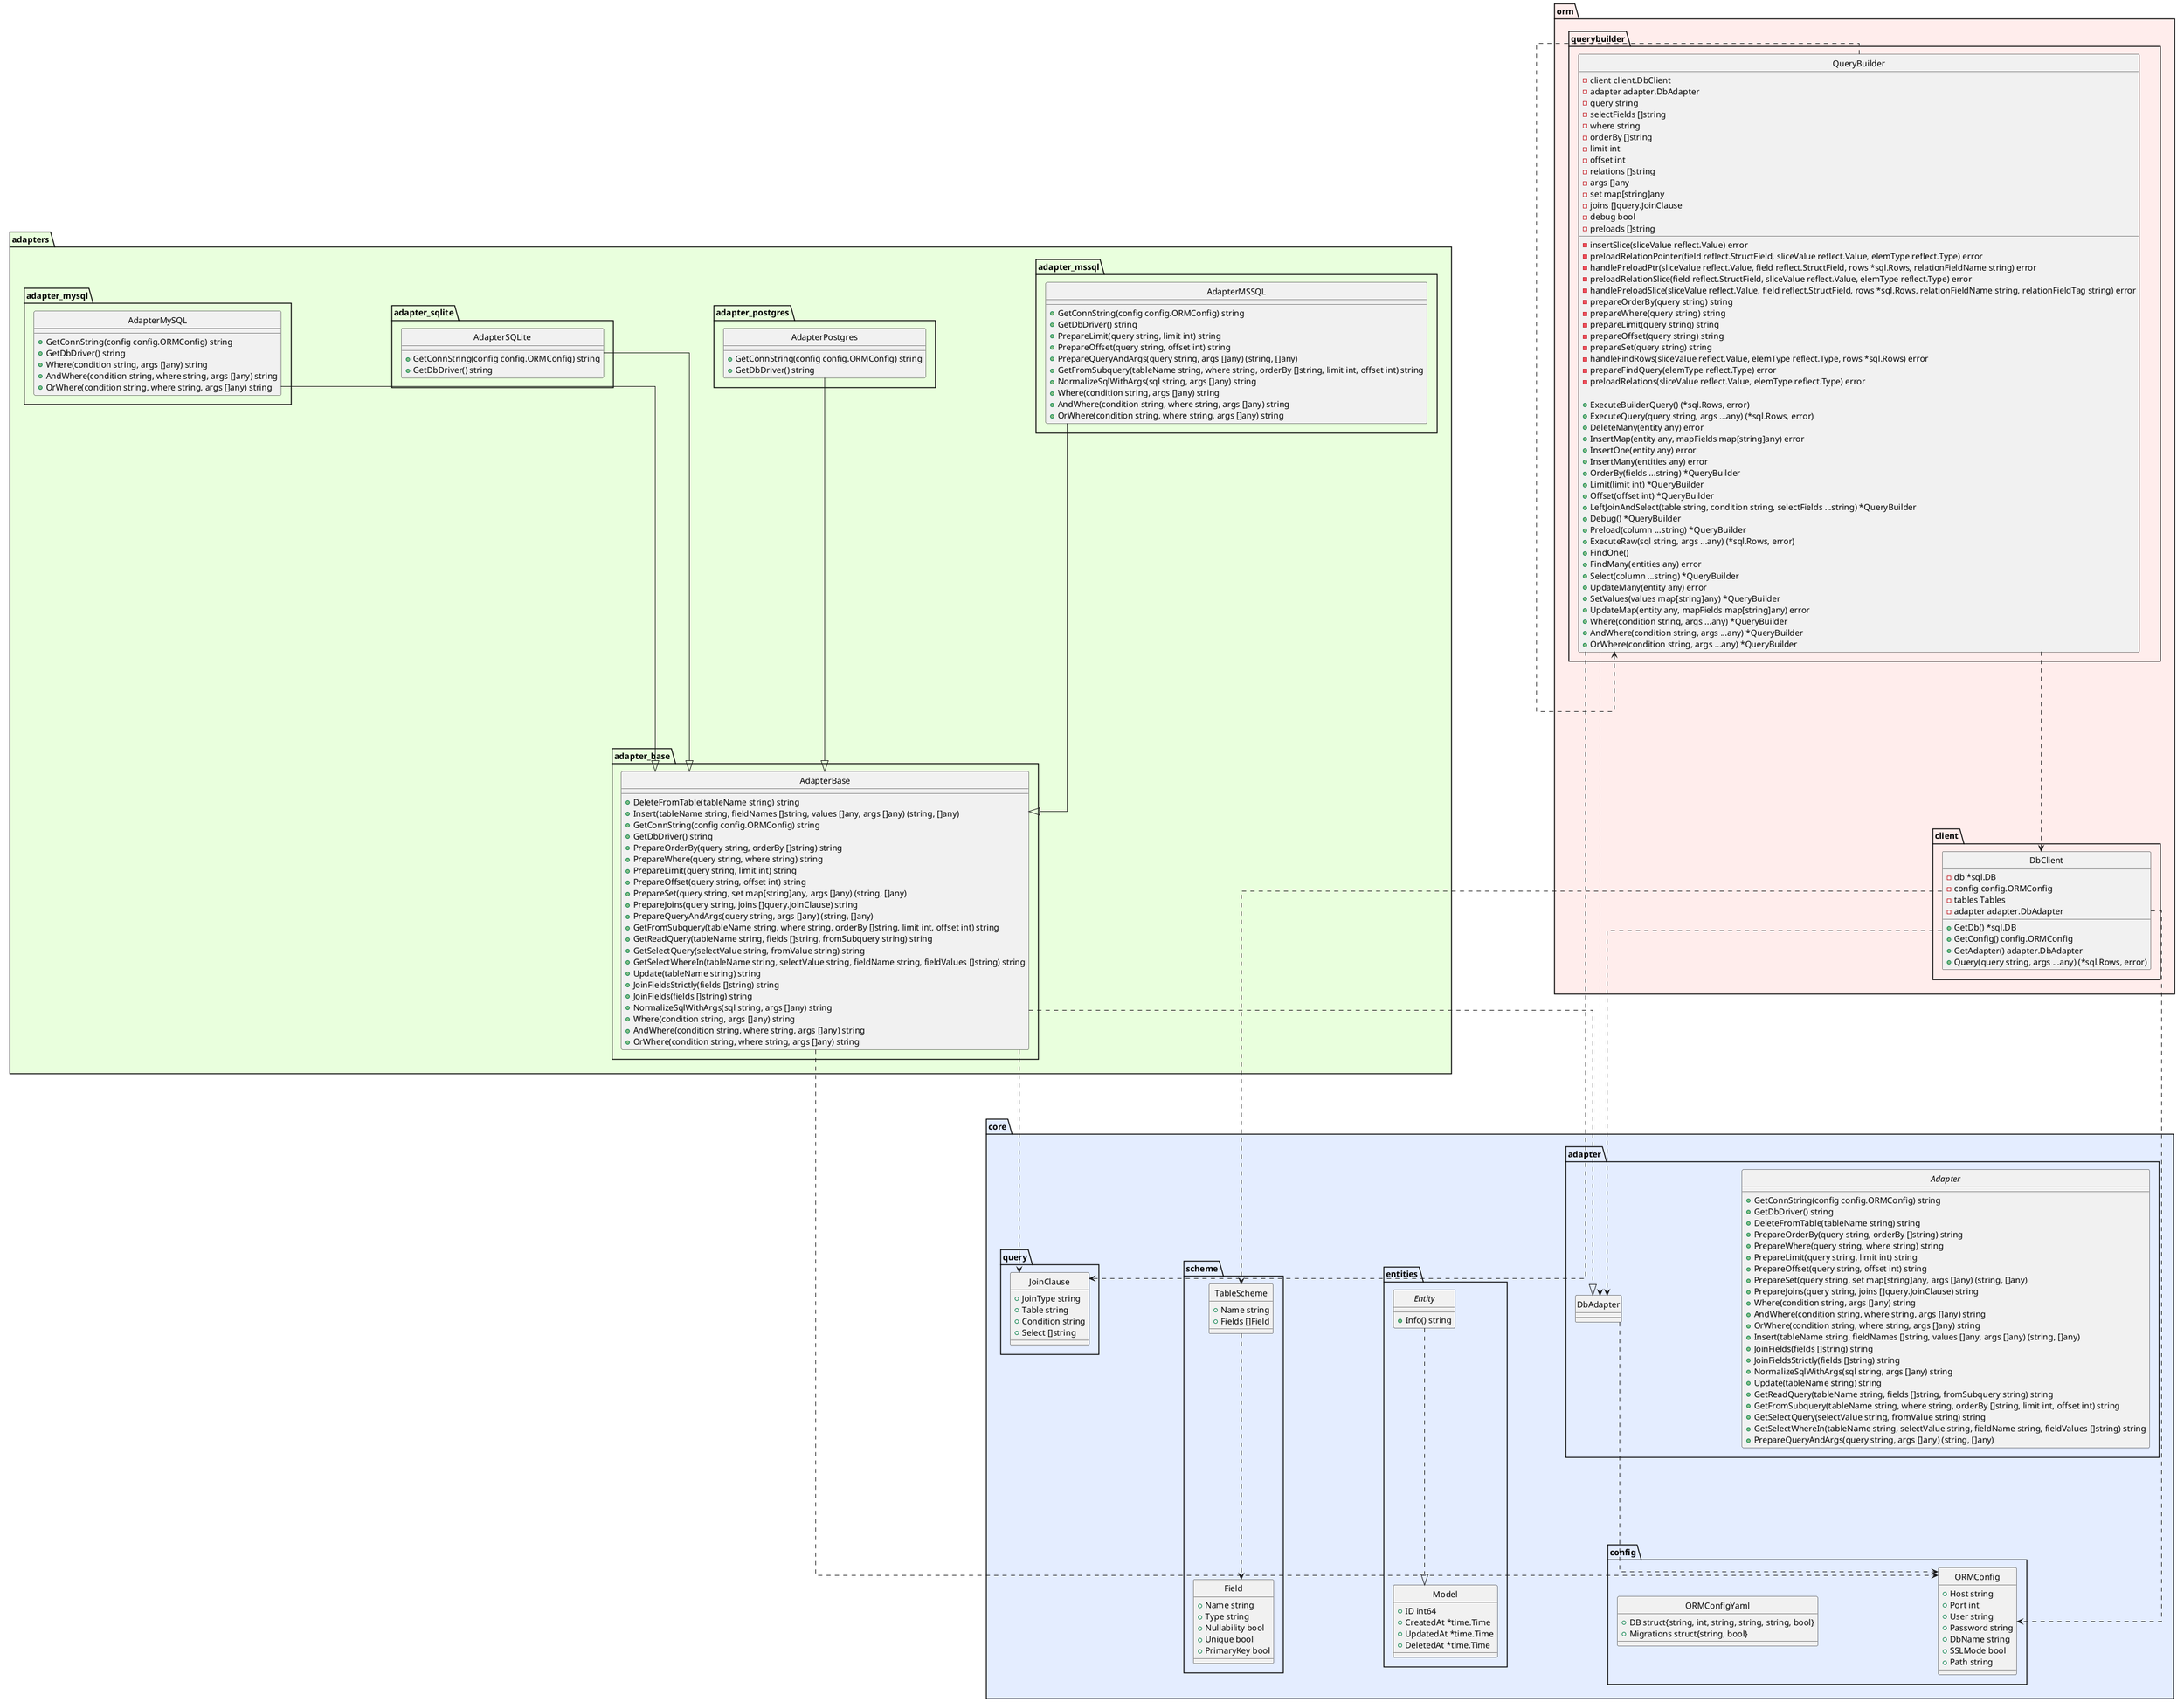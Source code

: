 @startuml


skinparam style strictuml
skinparam padding 0
skinparam nodesep 200
skinparam ranksep 200
skinparam linetype ortho

package core #E4EDFF {
    package adapter {
        interface Adapter  {
            + GetConnString(config config.ORMConfig) string
            + GetDbDriver() string
            + DeleteFromTable(tableName string) string
            + PrepareOrderBy(query string, orderBy []string) string
            + PrepareWhere(query string, where string) string
            + PrepareLimit(query string, limit int) string
            + PrepareOffset(query string, offset int) string
            + PrepareSet(query string, set map[string]any, args []any) (string, []any)
            + PrepareJoins(query string, joins []query.JoinClause) string
            + Where(condition string, args []any) string
            + AndWhere(condition string, where string, args []any) string
            + OrWhere(condition string, where string, args []any) string
            + Insert(tableName string, fieldNames []string, values []any, args []any) (string, []any)
            + JoinFields(fields []string) string
            + JoinFieldsStrictly(fields []string) string
            + NormalizeSqlWithArgs(sql string, args []any) string
            + Update(tableName string) string
            + GetReadQuery(tableName string, fields []string, fromSubquery string) string
            + GetFromSubquery(tableName string, where string, orderBy []string, limit int, offset int) string
            + GetSelectQuery(selectValue string, fromValue string) string
            + GetSelectWhereIn(tableName string, selectValue string, fieldName string, fieldValues []string) string
            + PrepareQueryAndArgs(query string, args []any) (string, []any)
        }
    }
    core.adapter.DbAdapter ..> core.config.ORMConfig

    package config {
        class ORMConfig << (S,Aquamarine) >> {
            + Host string
            + Port int
            + User string
            + Password string
            + DbName string
            + SSLMode bool
            + Path string
        }
        class ORMConfigYaml << (S,Aquamarine) >> {
            + DB struct{string, int, string, string, string, bool}
            + Migrations struct{string, bool}
        }
    }

    package entities {
        interface Entity  {
            + Info() string
        }
        class Model << (S,Aquamarine) >> {
            + ID int64
            + CreatedAt *time.Time
            + UpdatedAt *time.Time
            + DeletedAt *time.Time
        }
    }
    core.entities.Entity ..|> core.entities.Model

    package query {
        class JoinClause << (S,Aquamarine) >> {
            + JoinType string
            + Table string
            + Condition string
            + Select []string
        }
    }


    package scheme {
        class Field << (S,Aquamarine) >> {
            + Name string
            + Type string
            + Nullability bool
            + Unique bool
            + PrimaryKey bool
        }
        class TableScheme << (S,Aquamarine) >> {
            + Name string
            + Fields []Field
        }
    }
    core.scheme.TableScheme ..> core.scheme.Field
}

package adapters #E9FFDD {
    package adapter_base {
        class AdapterBase << (S,Aquamarine) >> {
            + DeleteFromTable(tableName string) string
            + Insert(tableName string, fieldNames []string, values []any, args []any) (string, []any)
            + GetConnString(config config.ORMConfig) string
            + GetDbDriver() string
            + PrepareOrderBy(query string, orderBy []string) string
            + PrepareWhere(query string, where string) string
            + PrepareLimit(query string, limit int) string
            + PrepareOffset(query string, offset int) string
            + PrepareSet(query string, set map[string]any, args []any) (string, []any)
            + PrepareJoins(query string, joins []query.JoinClause) string
            + PrepareQueryAndArgs(query string, args []any) (string, []any)
            + GetFromSubquery(tableName string, where string, orderBy []string, limit int, offset int) string
            + GetReadQuery(tableName string, fields []string, fromSubquery string) string
            + GetSelectQuery(selectValue string, fromValue string) string
            + GetSelectWhereIn(tableName string, selectValue string, fieldName string, fieldValues []string) string
            + Update(tableName string) string
            + JoinFieldsStrictly(fields []string) string
            + JoinFields(fields []string) string
            + NormalizeSqlWithArgs(sql string, args []any) string
            + Where(condition string, args []any) string
            + AndWhere(condition string, where string, args []any) string
            + OrWhere(condition string, where string, args []any) string
        }
        adapters.adapter_base.AdapterBase ..> core.config.ORMConfig
        adapters.adapter_base.AdapterBase ..> core.query.JoinClause
        adapters.adapter_base.AdapterBase ..|> core.adapter.DbAdapter
    }

    package adapter_mssql {
        class AdapterMSSQL << (S,Aquamarine) >> {
            + GetConnString(config config.ORMConfig) string
            + GetDbDriver() string
            + PrepareLimit(query string, limit int) string
            + PrepareOffset(query string, offset int) string
            + PrepareQueryAndArgs(query string, args []any) (string, []any)
            + GetFromSubquery(tableName string, where string, orderBy []string, limit int, offset int) string
            + NormalizeSqlWithArgs(sql string, args []any) string
            + Where(condition string, args []any) string
            + AndWhere(condition string, where string, args []any) string
            + OrWhere(condition string, where string, args []any) string
        }
        adapters.adapter_mssql.AdapterMSSQL -[norank]-|> adapters.adapter_base.AdapterBase
    }

    package adapter_mysql {
        class AdapterMySQL << (S,Aquamarine) >> {
            + GetConnString(config config.ORMConfig) string
            + GetDbDriver() string
            + Where(condition string, args []any) string
            + AndWhere(condition string, where string, args []any) string
            + OrWhere(condition string, where string, args []any) string
        }
        adapters.adapter_mysql.AdapterMySQL --|> adapters.adapter_base.AdapterBase
    }

    package adapter_postgres {
        class AdapterPostgres << (S,Aquamarine) >> {
            + GetConnString(config config.ORMConfig) string
            + GetDbDriver() string
        }
        adapters.adapter_postgres.AdapterPostgres --|> adapters.adapter_base.AdapterBase
    }

    package adapter_sqlite {
        class AdapterSQLite << (S,Aquamarine) >> {
            + GetConnString(config config.ORMConfig) string
            + GetDbDriver() string
        }
        adapters.adapter_sqlite.AdapterSQLite --|> adapters.adapter_base.AdapterBase
    }
}

package orm #FFEDEC {
    package client {
        class DbClient << (S,Aquamarine) >> {
            - db *sql.DB
            - config config.ORMConfig
            - tables Tables
            - adapter adapter.DbAdapter

            + GetDb() *sql.DB
            + GetConfig() config.ORMConfig
            + GetAdapter() adapter.DbAdapter
            + Query(query string, args ...any) (*sql.Rows, error)
        }
        orm.client.DbClient ..> core.config.ORMConfig
        orm.client.DbClient ..> core.adapter.DbAdapter
        orm.client.DbClient ..> TableScheme

    }

    package querybuilder {
        class QueryBuilder << (S,Aquamarine) >> {
            - client client.DbClient
            - adapter adapter.DbAdapter
            - query string
            - selectFields []string
            - where string
            - orderBy []string
            - limit int
            - offset int
            - relations []string
            - args []any
            - set map[string]any
            - joins []query.JoinClause
            - debug bool
            - preloads []string

            - insertSlice(sliceValue reflect.Value) error
            - preloadRelationPointer(field reflect.StructField, sliceValue reflect.Value, elemType reflect.Type) error
            - handlePreloadPtr(sliceValue reflect.Value, field reflect.StructField, rows *sql.Rows, relationFieldName string) error
            - preloadRelationSlice(field reflect.StructField, sliceValue reflect.Value, elemType reflect.Type) error
            - handlePreloadSlice(sliceValue reflect.Value, field reflect.StructField, rows *sql.Rows, relationFieldName string, relationFieldTag string) error
            - prepareOrderBy(query string) string
            - prepareWhere(query string) string
            - prepareLimit(query string) string
            - prepareOffset(query string) string
            - prepareSet(query string) string
            - handleFindRows(sliceValue reflect.Value, elemType reflect.Type, rows *sql.Rows) error
            - prepareFindQuery(elemType reflect.Type) error
            - preloadRelations(sliceValue reflect.Value, elemType reflect.Type) error

            + ExecuteBuilderQuery() (*sql.Rows, error)
            + ExecuteQuery(query string, args ...any) (*sql.Rows, error)
            + DeleteMany(entity any) error
            + InsertMap(entity any, mapFields map[string]any) error
            + InsertOne(entity any) error
            + InsertMany(entities any) error
            + OrderBy(fields ...string) *QueryBuilder
            + Limit(limit int) *QueryBuilder
            + Offset(offset int) *QueryBuilder
            + LeftJoinAndSelect(table string, condition string, selectFields ...string) *QueryBuilder
            + Debug() *QueryBuilder
            + Preload(column ...string) *QueryBuilder
            + ExecuteRaw(sql string, args ...any) (*sql.Rows, error)
            + FindOne()
            + FindMany(entities any) error
            + Select(column ...string) *QueryBuilder
            + UpdateMany(entity any) error
            + SetValues(values map[string]any) *QueryBuilder
            + UpdateMap(entity any, mapFields map[string]any) error
            + Where(condition string, args ...any) *QueryBuilder
            + AndWhere(condition string, args ...any) *QueryBuilder
            + OrWhere(condition string, args ...any) *QueryBuilder
        }
        orm.querybuilder.QueryBuilder ..> orm.client.DbClient
        orm.querybuilder.QueryBuilder ..> core.adapter.DbAdapter
        orm.querybuilder.QueryBuilder ..> orm.querybuilder.QueryBuilder
        orm.querybuilder.QueryBuilder ..> core.query.JoinClause
    }
}

@enduml